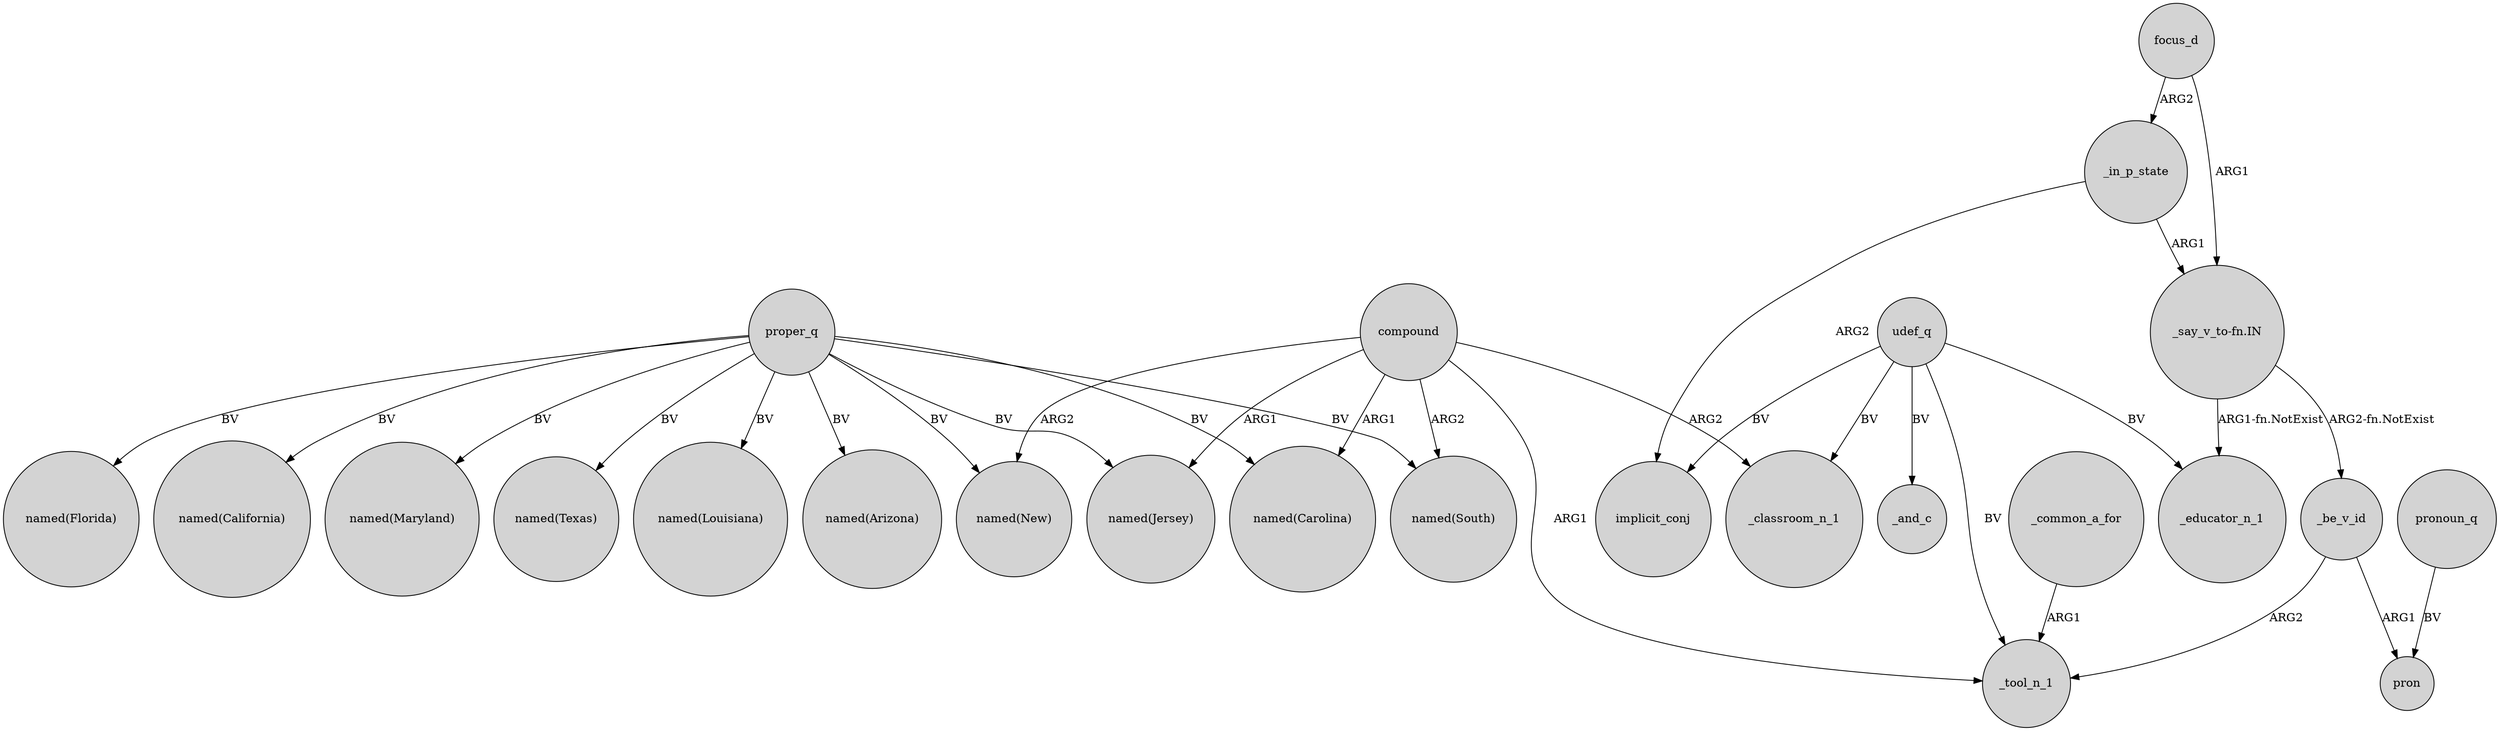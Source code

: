 digraph {
	node [shape=circle style=filled]
	compound -> "named(South)" [label=ARG2]
	compound -> "named(New)" [label=ARG2]
	compound -> _classroom_n_1 [label=ARG2]
	_be_v_id -> _tool_n_1 [label=ARG2]
	proper_q -> "named(New)" [label=BV]
	proper_q -> "named(Florida)" [label=BV]
	udef_q -> _classroom_n_1 [label=BV]
	focus_d -> _in_p_state [label=ARG2]
	"_say_v_to-fn.IN" -> _educator_n_1 [label="ARG1-fn.NotExist"]
	proper_q -> "named(California)" [label=BV]
	"_say_v_to-fn.IN" -> _be_v_id [label="ARG2-fn.NotExist"]
	udef_q -> _tool_n_1 [label=BV]
	udef_q -> implicit_conj [label=BV]
	_be_v_id -> pron [label=ARG1]
	proper_q -> "named(Maryland)" [label=BV]
	_in_p_state -> implicit_conj [label=ARG2]
	proper_q -> "named(Texas)" [label=BV]
	proper_q -> "named(Louisiana)" [label=BV]
	pronoun_q -> pron [label=BV]
	proper_q -> "named(Arizona)" [label=BV]
	udef_q -> _educator_n_1 [label=BV]
	compound -> "named(Jersey)" [label=ARG1]
	_common_a_for -> _tool_n_1 [label=ARG1]
	compound -> "named(Carolina)" [label=ARG1]
	proper_q -> "named(Jersey)" [label=BV]
	proper_q -> "named(Carolina)" [label=BV]
	udef_q -> _and_c [label=BV]
	proper_q -> "named(South)" [label=BV]
	compound -> _tool_n_1 [label=ARG1]
	_in_p_state -> "_say_v_to-fn.IN" [label=ARG1]
	focus_d -> "_say_v_to-fn.IN" [label=ARG1]
}
